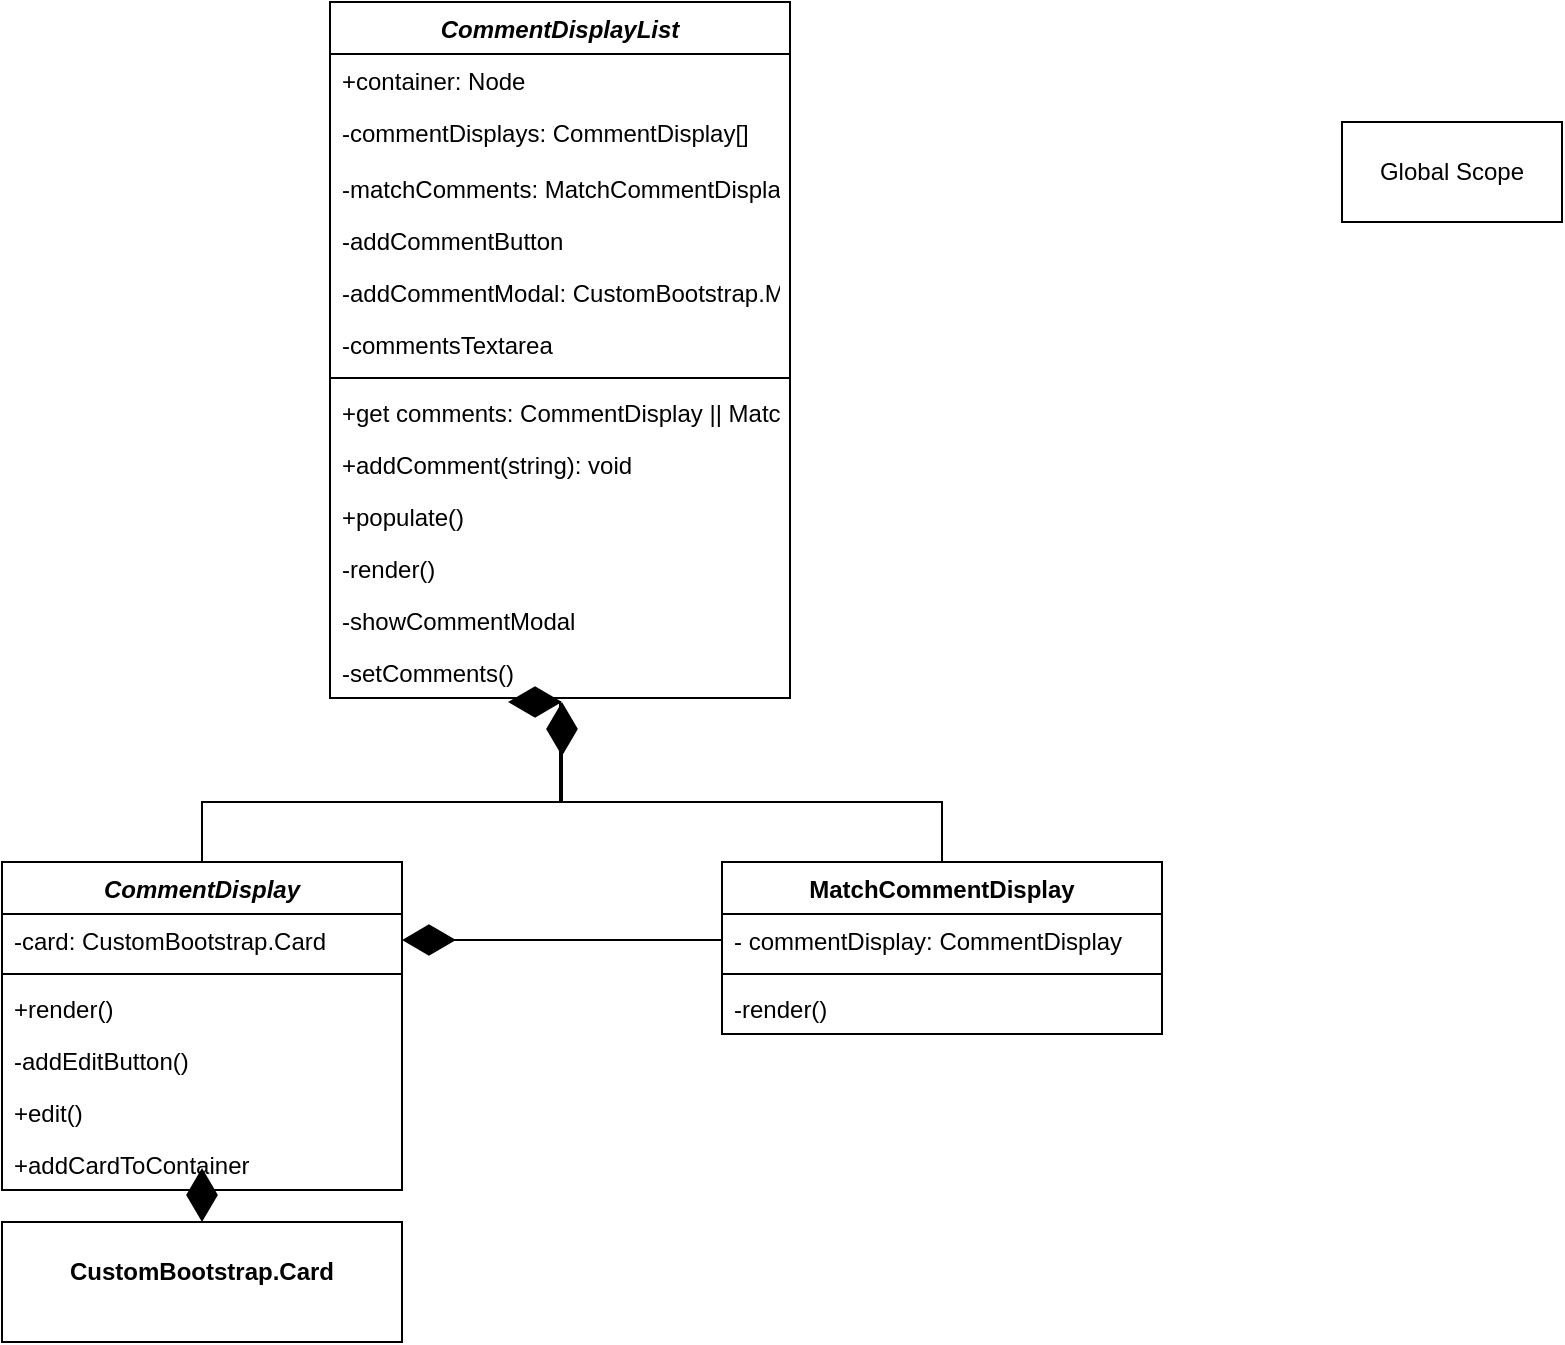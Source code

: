 <mxfile version="21.0.6" type="github">
  <diagram id="C5RBs43oDa-KdzZeNtuy" name="Page-1">
    <mxGraphModel dx="1493" dy="770" grid="1" gridSize="10" guides="1" tooltips="1" connect="1" arrows="1" fold="1" page="1" pageScale="1" pageWidth="827" pageHeight="1169" math="0" shadow="0">
      <root>
        <mxCell id="WIyWlLk6GJQsqaUBKTNV-0" />
        <mxCell id="WIyWlLk6GJQsqaUBKTNV-1" parent="WIyWlLk6GJQsqaUBKTNV-0" />
        <mxCell id="zkfFHV4jXpPFQw0GAbJ--0" value="CommentDisplayList" style="swimlane;fontStyle=3;align=center;verticalAlign=top;childLayout=stackLayout;horizontal=1;startSize=26;horizontalStack=0;resizeParent=1;resizeLast=0;collapsible=1;marginBottom=0;rounded=0;shadow=0;strokeWidth=1;" parent="WIyWlLk6GJQsqaUBKTNV-1" vertex="1">
          <mxGeometry x="184" y="40" width="230" height="348" as="geometry">
            <mxRectangle x="230" y="140" width="160" height="26" as="alternateBounds" />
          </mxGeometry>
        </mxCell>
        <mxCell id="zkfFHV4jXpPFQw0GAbJ--1" value="+container: Node" style="text;align=left;verticalAlign=top;spacingLeft=4;spacingRight=4;overflow=hidden;rotatable=0;points=[[0,0.5],[1,0.5]];portConstraint=eastwest;" parent="zkfFHV4jXpPFQw0GAbJ--0" vertex="1">
          <mxGeometry y="26" width="230" height="26" as="geometry" />
        </mxCell>
        <mxCell id="zkfFHV4jXpPFQw0GAbJ--2" value="-commentDisplays: CommentDisplay[]" style="text;align=left;verticalAlign=top;spacingLeft=4;spacingRight=4;overflow=hidden;rotatable=0;points=[[0,0.5],[1,0.5]];portConstraint=eastwest;rounded=0;shadow=0;html=0;" parent="zkfFHV4jXpPFQw0GAbJ--0" vertex="1">
          <mxGeometry y="52" width="230" height="28" as="geometry" />
        </mxCell>
        <mxCell id="zkfFHV4jXpPFQw0GAbJ--3" value="-matchComments: MatchCommentDisplay[]&#xa;" style="text;align=left;verticalAlign=top;spacingLeft=4;spacingRight=4;overflow=hidden;rotatable=0;points=[[0,0.5],[1,0.5]];portConstraint=eastwest;rounded=0;shadow=0;html=0;" parent="zkfFHV4jXpPFQw0GAbJ--0" vertex="1">
          <mxGeometry y="80" width="230" height="26" as="geometry" />
        </mxCell>
        <mxCell id="m0lXWFkgIAMk7_Un_a88-13" value="-addCommentButton" style="text;align=left;verticalAlign=top;spacingLeft=4;spacingRight=4;overflow=hidden;rotatable=0;points=[[0,0.5],[1,0.5]];portConstraint=eastwest;" vertex="1" parent="zkfFHV4jXpPFQw0GAbJ--0">
          <mxGeometry y="106" width="230" height="26" as="geometry" />
        </mxCell>
        <mxCell id="m0lXWFkgIAMk7_Un_a88-44" value="-addCommentModal: CustomBootstrap.Modal" style="text;align=left;verticalAlign=top;spacingLeft=4;spacingRight=4;overflow=hidden;rotatable=0;points=[[0,0.5],[1,0.5]];portConstraint=eastwest;" vertex="1" parent="zkfFHV4jXpPFQw0GAbJ--0">
          <mxGeometry y="132" width="230" height="26" as="geometry" />
        </mxCell>
        <mxCell id="m0lXWFkgIAMk7_Un_a88-45" value="-commentsTextarea" style="text;align=left;verticalAlign=top;spacingLeft=4;spacingRight=4;overflow=hidden;rotatable=0;points=[[0,0.5],[1,0.5]];portConstraint=eastwest;" vertex="1" parent="zkfFHV4jXpPFQw0GAbJ--0">
          <mxGeometry y="158" width="230" height="26" as="geometry" />
        </mxCell>
        <mxCell id="zkfFHV4jXpPFQw0GAbJ--4" value="" style="line;html=1;strokeWidth=1;align=left;verticalAlign=middle;spacingTop=-1;spacingLeft=3;spacingRight=3;rotatable=0;labelPosition=right;points=[];portConstraint=eastwest;" parent="zkfFHV4jXpPFQw0GAbJ--0" vertex="1">
          <mxGeometry y="184" width="230" height="8" as="geometry" />
        </mxCell>
        <mxCell id="m0lXWFkgIAMk7_Un_a88-22" value="+get comments: CommentDisplay || MatchCommentDisplay[]&#xa;" style="text;align=left;verticalAlign=top;spacingLeft=4;spacingRight=4;overflow=hidden;rotatable=0;points=[[0,0.5],[1,0.5]];portConstraint=eastwest;" vertex="1" parent="zkfFHV4jXpPFQw0GAbJ--0">
          <mxGeometry y="192" width="230" height="26" as="geometry" />
        </mxCell>
        <mxCell id="zkfFHV4jXpPFQw0GAbJ--5" value="+addComment(string): void" style="text;align=left;verticalAlign=top;spacingLeft=4;spacingRight=4;overflow=hidden;rotatable=0;points=[[0,0.5],[1,0.5]];portConstraint=eastwest;" parent="zkfFHV4jXpPFQw0GAbJ--0" vertex="1">
          <mxGeometry y="218" width="230" height="26" as="geometry" />
        </mxCell>
        <mxCell id="m0lXWFkgIAMk7_Un_a88-0" value="+populate()" style="text;align=left;verticalAlign=top;spacingLeft=4;spacingRight=4;overflow=hidden;rotatable=0;points=[[0,0.5],[1,0.5]];portConstraint=eastwest;" vertex="1" parent="zkfFHV4jXpPFQw0GAbJ--0">
          <mxGeometry y="244" width="230" height="26" as="geometry" />
        </mxCell>
        <mxCell id="m0lXWFkgIAMk7_Un_a88-48" value="-render()&#xa;" style="text;align=left;verticalAlign=top;spacingLeft=4;spacingRight=4;overflow=hidden;rotatable=0;points=[[0,0.5],[1,0.5]];portConstraint=eastwest;" vertex="1" parent="zkfFHV4jXpPFQw0GAbJ--0">
          <mxGeometry y="270" width="230" height="26" as="geometry" />
        </mxCell>
        <mxCell id="m0lXWFkgIAMk7_Un_a88-41" value="-showCommentModal" style="text;align=left;verticalAlign=top;spacingLeft=4;spacingRight=4;overflow=hidden;rotatable=0;points=[[0,0.5],[1,0.5]];portConstraint=eastwest;" vertex="1" parent="zkfFHV4jXpPFQw0GAbJ--0">
          <mxGeometry y="296" width="230" height="26" as="geometry" />
        </mxCell>
        <mxCell id="m0lXWFkgIAMk7_Un_a88-47" value="-setComments()" style="text;align=left;verticalAlign=top;spacingLeft=4;spacingRight=4;overflow=hidden;rotatable=0;points=[[0,0.5],[1,0.5]];portConstraint=eastwest;" vertex="1" parent="zkfFHV4jXpPFQw0GAbJ--0">
          <mxGeometry y="322" width="230" height="26" as="geometry" />
        </mxCell>
        <mxCell id="m0lXWFkgIAMk7_Un_a88-2" value="CommentDisplay" style="swimlane;fontStyle=3;align=center;verticalAlign=top;childLayout=stackLayout;horizontal=1;startSize=26;horizontalStack=0;resizeParent=1;resizeLast=0;collapsible=1;marginBottom=0;rounded=0;shadow=0;strokeWidth=1;" vertex="1" parent="WIyWlLk6GJQsqaUBKTNV-1">
          <mxGeometry x="20" y="470" width="200" height="164" as="geometry">
            <mxRectangle x="230" y="140" width="160" height="26" as="alternateBounds" />
          </mxGeometry>
        </mxCell>
        <mxCell id="m0lXWFkgIAMk7_Un_a88-3" value="-card: CustomBootstrap.Card" style="text;align=left;verticalAlign=top;spacingLeft=4;spacingRight=4;overflow=hidden;rotatable=0;points=[[0,0.5],[1,0.5]];portConstraint=eastwest;" vertex="1" parent="m0lXWFkgIAMk7_Un_a88-2">
          <mxGeometry y="26" width="200" height="26" as="geometry" />
        </mxCell>
        <mxCell id="m0lXWFkgIAMk7_Un_a88-6" value="" style="line;html=1;strokeWidth=1;align=left;verticalAlign=middle;spacingTop=-1;spacingLeft=3;spacingRight=3;rotatable=0;labelPosition=right;points=[];portConstraint=eastwest;" vertex="1" parent="m0lXWFkgIAMk7_Un_a88-2">
          <mxGeometry y="52" width="200" height="8" as="geometry" />
        </mxCell>
        <mxCell id="m0lXWFkgIAMk7_Un_a88-24" value="+render()&#xa;" style="text;align=left;verticalAlign=top;spacingLeft=4;spacingRight=4;overflow=hidden;rotatable=0;points=[[0,0.5],[1,0.5]];portConstraint=eastwest;" vertex="1" parent="m0lXWFkgIAMk7_Un_a88-2">
          <mxGeometry y="60" width="200" height="26" as="geometry" />
        </mxCell>
        <mxCell id="m0lXWFkgIAMk7_Un_a88-26" value="-addEditButton()" style="text;align=left;verticalAlign=top;spacingLeft=4;spacingRight=4;overflow=hidden;rotatable=0;points=[[0,0.5],[1,0.5]];portConstraint=eastwest;" vertex="1" parent="m0lXWFkgIAMk7_Un_a88-2">
          <mxGeometry y="86" width="200" height="26" as="geometry" />
        </mxCell>
        <mxCell id="m0lXWFkgIAMk7_Un_a88-40" value="+edit()" style="text;align=left;verticalAlign=top;spacingLeft=4;spacingRight=4;overflow=hidden;rotatable=0;points=[[0,0.5],[1,0.5]];portConstraint=eastwest;" vertex="1" parent="m0lXWFkgIAMk7_Un_a88-2">
          <mxGeometry y="112" width="200" height="26" as="geometry" />
        </mxCell>
        <mxCell id="m0lXWFkgIAMk7_Un_a88-27" value="+addCardToContainer" style="text;align=left;verticalAlign=top;spacingLeft=4;spacingRight=4;overflow=hidden;rotatable=0;points=[[0,0.5],[1,0.5]];portConstraint=eastwest;" vertex="1" parent="m0lXWFkgIAMk7_Un_a88-2">
          <mxGeometry y="138" width="200" height="26" as="geometry" />
        </mxCell>
        <mxCell id="m0lXWFkgIAMk7_Un_a88-15" value="" style="endArrow=diamondThin;endFill=1;endSize=24;html=1;rounded=0;edgeStyle=orthogonalEdgeStyle;exitX=0.5;exitY=0;exitDx=0;exitDy=0;" edge="1" parent="WIyWlLk6GJQsqaUBKTNV-1" source="m0lXWFkgIAMk7_Un_a88-16">
          <mxGeometry width="160" relative="1" as="geometry">
            <mxPoint x="460" y="440" as="sourcePoint" />
            <mxPoint x="300" y="390" as="targetPoint" />
            <Array as="points">
              <mxPoint x="490" y="440" />
              <mxPoint x="299" y="440" />
            </Array>
          </mxGeometry>
        </mxCell>
        <mxCell id="m0lXWFkgIAMk7_Un_a88-16" value="MatchCommentDisplay" style="swimlane;fontStyle=1;align=center;verticalAlign=top;childLayout=stackLayout;horizontal=1;startSize=26;horizontalStack=0;resizeParent=1;resizeParentMax=0;resizeLast=0;collapsible=1;marginBottom=0;whiteSpace=wrap;html=1;" vertex="1" parent="WIyWlLk6GJQsqaUBKTNV-1">
          <mxGeometry x="380" y="470" width="220" height="86" as="geometry" />
        </mxCell>
        <mxCell id="m0lXWFkgIAMk7_Un_a88-17" value="- commentDisplay: CommentDisplay" style="text;strokeColor=none;fillColor=none;align=left;verticalAlign=top;spacingLeft=4;spacingRight=4;overflow=hidden;rotatable=0;points=[[0,0.5],[1,0.5]];portConstraint=eastwest;whiteSpace=wrap;html=1;" vertex="1" parent="m0lXWFkgIAMk7_Un_a88-16">
          <mxGeometry y="26" width="220" height="26" as="geometry" />
        </mxCell>
        <mxCell id="m0lXWFkgIAMk7_Un_a88-18" value="" style="line;strokeWidth=1;fillColor=none;align=left;verticalAlign=middle;spacingTop=-1;spacingLeft=3;spacingRight=3;rotatable=0;labelPosition=right;points=[];portConstraint=eastwest;strokeColor=inherit;" vertex="1" parent="m0lXWFkgIAMk7_Un_a88-16">
          <mxGeometry y="52" width="220" height="8" as="geometry" />
        </mxCell>
        <mxCell id="m0lXWFkgIAMk7_Un_a88-25" value="-render()&#xa;" style="text;align=left;verticalAlign=top;spacingLeft=4;spacingRight=4;overflow=hidden;rotatable=0;points=[[0,0.5],[1,0.5]];portConstraint=eastwest;" vertex="1" parent="m0lXWFkgIAMk7_Un_a88-16">
          <mxGeometry y="60" width="220" height="26" as="geometry" />
        </mxCell>
        <mxCell id="m0lXWFkgIAMk7_Un_a88-23" value="" style="endArrow=diamondThin;endFill=1;endSize=24;html=1;rounded=0;entryX=1;entryY=0.5;entryDx=0;entryDy=0;exitX=0;exitY=0.5;exitDx=0;exitDy=0;" edge="1" parent="WIyWlLk6GJQsqaUBKTNV-1" source="m0lXWFkgIAMk7_Un_a88-17" target="m0lXWFkgIAMk7_Un_a88-3">
          <mxGeometry width="160" relative="1" as="geometry">
            <mxPoint x="230" y="610" as="sourcePoint" />
            <mxPoint x="390" y="610" as="targetPoint" />
          </mxGeometry>
        </mxCell>
        <mxCell id="m0lXWFkgIAMk7_Un_a88-36" value="&lt;p style=&quot;margin:0px;margin-top:4px;text-align:center;&quot;&gt;&lt;br&gt;&lt;b&gt;CustomBootstrap.Card&lt;/b&gt;&lt;/p&gt;" style="verticalAlign=top;align=left;overflow=fill;fontSize=12;fontFamily=Helvetica;html=1;whiteSpace=wrap;" vertex="1" parent="WIyWlLk6GJQsqaUBKTNV-1">
          <mxGeometry x="20" y="650" width="200" height="60" as="geometry" />
        </mxCell>
        <mxCell id="m0lXWFkgIAMk7_Un_a88-37" value="" style="endArrow=diamondThin;endFill=1;endSize=24;html=1;rounded=0;exitX=0.5;exitY=1.077;exitDx=0;exitDy=0;exitPerimeter=0;entryX=0.5;entryY=0;entryDx=0;entryDy=0;" edge="1" parent="WIyWlLk6GJQsqaUBKTNV-1" source="m0lXWFkgIAMk7_Un_a88-27" target="m0lXWFkgIAMk7_Un_a88-36">
          <mxGeometry width="160" relative="1" as="geometry">
            <mxPoint x="130" y="630" as="sourcePoint" />
            <mxPoint x="290" y="630" as="targetPoint" />
          </mxGeometry>
        </mxCell>
        <mxCell id="m0lXWFkgIAMk7_Un_a88-39" value="" style="endArrow=diamondThin;endFill=1;endSize=24;html=1;rounded=0;edgeStyle=orthogonalEdgeStyle;exitX=0.5;exitY=0;exitDx=0;exitDy=0;" edge="1" parent="WIyWlLk6GJQsqaUBKTNV-1" source="m0lXWFkgIAMk7_Un_a88-2">
          <mxGeometry width="160" relative="1" as="geometry">
            <mxPoint x="375" y="476" as="sourcePoint" />
            <mxPoint x="300" y="390" as="targetPoint" />
            <Array as="points">
              <mxPoint x="120" y="440" />
              <mxPoint x="300" y="440" />
            </Array>
          </mxGeometry>
        </mxCell>
        <mxCell id="m0lXWFkgIAMk7_Un_a88-46" value="Global Scope" style="html=1;whiteSpace=wrap;" vertex="1" parent="WIyWlLk6GJQsqaUBKTNV-1">
          <mxGeometry x="690" y="100" width="110" height="50" as="geometry" />
        </mxCell>
      </root>
    </mxGraphModel>
  </diagram>
</mxfile>
